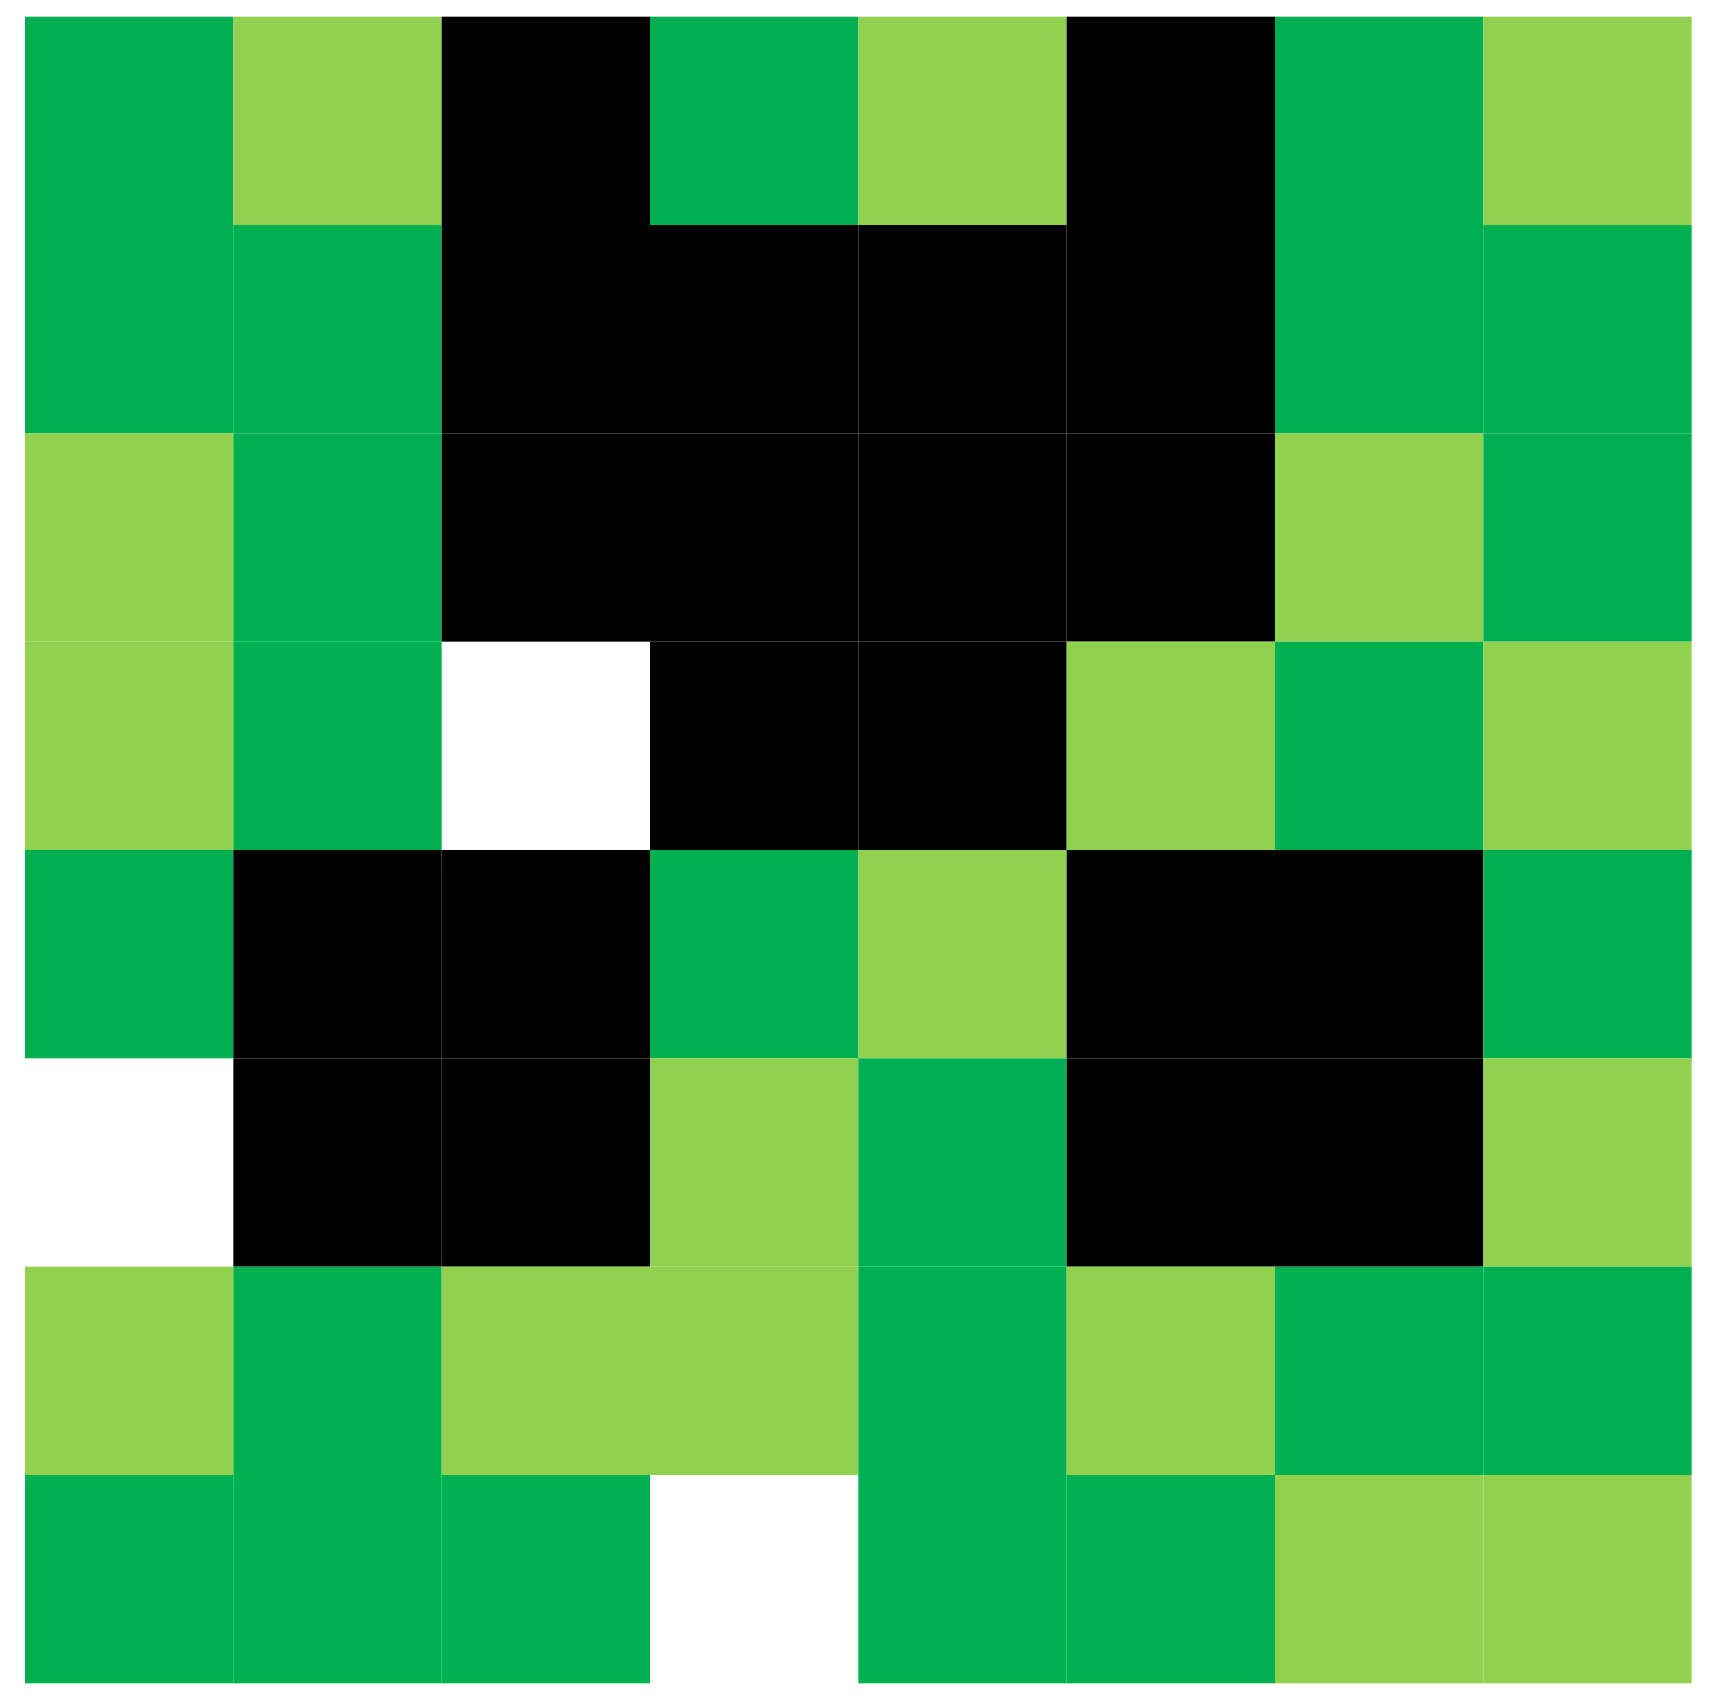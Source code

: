digraph structs {
	            node [shape=plaintext]
	            struct3 [label=<<TABLE BORDER="0" CELLBORDER="0" CELLSPACING="0" CELLPADDING="50">
                
<TR>
<TD bgcolor="#00B050"></TD> 
<TD bgcolor="#92D050"></TD> 
<TD bgcolor="#000000"></TD> 
<TD bgcolor="#00B050"></TD> 
<TD bgcolor="#92D050"></TD> 
<TD bgcolor="#000000"></TD> 
<TD bgcolor="#00B050"></TD> 
<TD bgcolor="#92D050"></TD> 
</TR>
<TR>
<TD bgcolor="#00B050"></TD> 
<TD bgcolor="#00B050"></TD> 
<TD bgcolor="#000000"></TD> 
<TD bgcolor="#000000"></TD> 
<TD bgcolor="#000000"></TD> 
<TD bgcolor="#000000"></TD> 
<TD bgcolor="#00B050"></TD> 
<TD bgcolor="#00B050"></TD> 
</TR>
<TR>
<TD bgcolor="#92D050"></TD> 
<TD bgcolor="#00B050"></TD> 
<TD bgcolor="#000000"></TD> 
<TD bgcolor="#000000"></TD> 
<TD bgcolor="#000000"></TD> 
<TD bgcolor="#000000"></TD> 
<TD bgcolor="#92D050"></TD> 
<TD bgcolor="#00B050"></TD> 
</TR>
<TR>
<TD bgcolor="#92D050"></TD> 
<TD bgcolor="#00B050"></TD> 
<TD></TD> 
<TD bgcolor="#000000"></TD> 
<TD bgcolor="#000000"></TD> 
<TD bgcolor="#92D050"></TD> 
<TD bgcolor="#00B050"></TD> 
<TD bgcolor="#92D050"></TD> 
</TR>
<TR>
<TD bgcolor="#00B050"></TD> 
<TD bgcolor="#000000"></TD> 
<TD bgcolor="#000000"></TD> 
<TD bgcolor="#00B050"></TD> 
<TD bgcolor="#92D050"></TD> 
<TD bgcolor="#000000"></TD> 
<TD bgcolor="#000000"></TD> 
<TD bgcolor="#00B050"></TD> 
</TR>
<TR>
<TD></TD> 
<TD bgcolor="#000000"></TD> 
<TD bgcolor="#000000"></TD> 
<TD bgcolor="#92D050"></TD> 
<TD bgcolor="#00B050"></TD> 
<TD bgcolor="#000000"></TD> 
<TD bgcolor="#000000"></TD> 
<TD bgcolor="#92D050"></TD> 
</TR>
<TR>
<TD bgcolor="#92D050"></TD> 
<TD bgcolor="#00B050"></TD> 
<TD bgcolor="#92D050"></TD> 
<TD bgcolor="#92D050"></TD> 
<TD bgcolor="#00B050"></TD> 
<TD bgcolor="#92D050"></TD> 
<TD bgcolor="#00B050"></TD> 
<TD bgcolor="#00B050"></TD> 
</TR>
<TR>
<TD bgcolor="#00B050"></TD> 
<TD bgcolor="#00B050"></TD> 
<TD bgcolor="#00B050"></TD> 
<TD></TD> 
<TD bgcolor="#00B050"></TD> 
<TD bgcolor="#00B050"></TD> 
<TD bgcolor="#92D050"></TD> 
<TD bgcolor="#92D050"></TD> 
</TR>
</TABLE>>]}